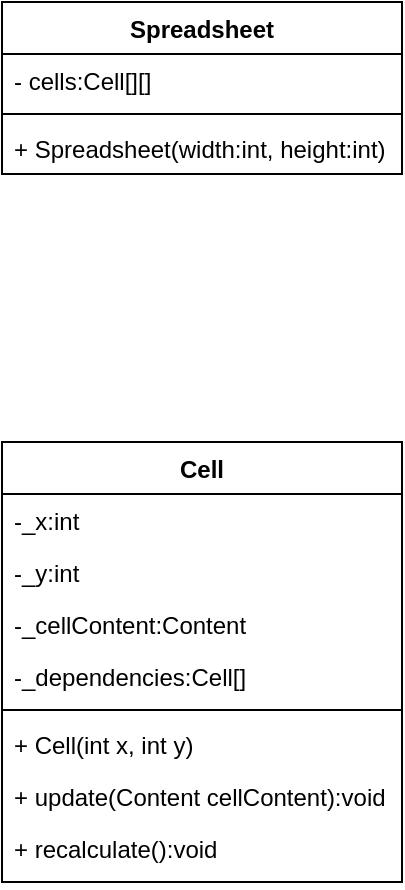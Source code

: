 <mxfile version="21.7.5" type="device">
  <diagram id="C5RBs43oDa-KdzZeNtuy" name="Page-1">
    <mxGraphModel dx="818" dy="531" grid="1" gridSize="10" guides="1" tooltips="1" connect="1" arrows="1" fold="1" page="1" pageScale="1" pageWidth="827" pageHeight="1169" math="0" shadow="0">
      <root>
        <mxCell id="WIyWlLk6GJQsqaUBKTNV-0" />
        <mxCell id="WIyWlLk6GJQsqaUBKTNV-1" parent="WIyWlLk6GJQsqaUBKTNV-0" />
        <mxCell id="YThNykIRFkRbRjkuA9QC-1" value="Cell" style="swimlane;fontStyle=1;align=center;verticalAlign=top;childLayout=stackLayout;horizontal=1;startSize=26;horizontalStack=0;resizeParent=1;resizeParentMax=0;resizeLast=0;collapsible=1;marginBottom=0;whiteSpace=wrap;html=1;" parent="WIyWlLk6GJQsqaUBKTNV-1" vertex="1">
          <mxGeometry x="240" y="260" width="200" height="220" as="geometry" />
        </mxCell>
        <mxCell id="YThNykIRFkRbRjkuA9QC-2" value="-_x:int" style="text;strokeColor=none;fillColor=none;align=left;verticalAlign=top;spacingLeft=4;spacingRight=4;overflow=hidden;rotatable=0;points=[[0,0.5],[1,0.5]];portConstraint=eastwest;whiteSpace=wrap;html=1;" parent="YThNykIRFkRbRjkuA9QC-1" vertex="1">
          <mxGeometry y="26" width="200" height="26" as="geometry" />
        </mxCell>
        <mxCell id="YThNykIRFkRbRjkuA9QC-5" value="-_y:int" style="text;strokeColor=none;fillColor=none;align=left;verticalAlign=top;spacingLeft=4;spacingRight=4;overflow=hidden;rotatable=0;points=[[0,0.5],[1,0.5]];portConstraint=eastwest;whiteSpace=wrap;html=1;" parent="YThNykIRFkRbRjkuA9QC-1" vertex="1">
          <mxGeometry y="52" width="200" height="26" as="geometry" />
        </mxCell>
        <mxCell id="YThNykIRFkRbRjkuA9QC-6" value="-_cellContent:Content" style="text;strokeColor=none;fillColor=none;align=left;verticalAlign=top;spacingLeft=4;spacingRight=4;overflow=hidden;rotatable=0;points=[[0,0.5],[1,0.5]];portConstraint=eastwest;whiteSpace=wrap;html=1;" parent="YThNykIRFkRbRjkuA9QC-1" vertex="1">
          <mxGeometry y="78" width="200" height="26" as="geometry" />
        </mxCell>
        <mxCell id="YThNykIRFkRbRjkuA9QC-7" value="-_dependencies:Cell[]" style="text;strokeColor=none;fillColor=none;align=left;verticalAlign=top;spacingLeft=4;spacingRight=4;overflow=hidden;rotatable=0;points=[[0,0.5],[1,0.5]];portConstraint=eastwest;whiteSpace=wrap;html=1;" parent="YThNykIRFkRbRjkuA9QC-1" vertex="1">
          <mxGeometry y="104" width="200" height="26" as="geometry" />
        </mxCell>
        <mxCell id="YThNykIRFkRbRjkuA9QC-3" value="" style="line;strokeWidth=1;fillColor=none;align=left;verticalAlign=middle;spacingTop=-1;spacingLeft=3;spacingRight=3;rotatable=0;labelPosition=right;points=[];portConstraint=eastwest;strokeColor=inherit;" parent="YThNykIRFkRbRjkuA9QC-1" vertex="1">
          <mxGeometry y="130" width="200" height="8" as="geometry" />
        </mxCell>
        <mxCell id="YThNykIRFkRbRjkuA9QC-4" value="+ Cell(int x, int y)" style="text;strokeColor=none;fillColor=none;align=left;verticalAlign=top;spacingLeft=4;spacingRight=4;overflow=hidden;rotatable=0;points=[[0,0.5],[1,0.5]];portConstraint=eastwest;whiteSpace=wrap;html=1;" parent="YThNykIRFkRbRjkuA9QC-1" vertex="1">
          <mxGeometry y="138" width="200" height="26" as="geometry" />
        </mxCell>
        <mxCell id="YThNykIRFkRbRjkuA9QC-8" value="+ update(Content cellContent):void" style="text;strokeColor=none;fillColor=none;align=left;verticalAlign=top;spacingLeft=4;spacingRight=4;overflow=hidden;rotatable=0;points=[[0,0.5],[1,0.5]];portConstraint=eastwest;whiteSpace=wrap;html=1;" parent="YThNykIRFkRbRjkuA9QC-1" vertex="1">
          <mxGeometry y="164" width="200" height="26" as="geometry" />
        </mxCell>
        <mxCell id="YThNykIRFkRbRjkuA9QC-9" value="+ recalculate():void" style="text;strokeColor=none;fillColor=none;align=left;verticalAlign=top;spacingLeft=4;spacingRight=4;overflow=hidden;rotatable=0;points=[[0,0.5],[1,0.5]];portConstraint=eastwest;whiteSpace=wrap;html=1;" parent="YThNykIRFkRbRjkuA9QC-1" vertex="1">
          <mxGeometry y="190" width="200" height="30" as="geometry" />
        </mxCell>
        <mxCell id="YThNykIRFkRbRjkuA9QC-13" value="Spreadsheet" style="swimlane;fontStyle=1;align=center;verticalAlign=top;childLayout=stackLayout;horizontal=1;startSize=26;horizontalStack=0;resizeParent=1;resizeParentMax=0;resizeLast=0;collapsible=1;marginBottom=0;whiteSpace=wrap;html=1;" parent="WIyWlLk6GJQsqaUBKTNV-1" vertex="1">
          <mxGeometry x="240" y="40" width="200" height="86" as="geometry">
            <mxRectangle x="240" y="40" width="110" height="30" as="alternateBounds" />
          </mxGeometry>
        </mxCell>
        <mxCell id="YThNykIRFkRbRjkuA9QC-14" value="- cells:Cell[][]" style="text;strokeColor=none;fillColor=none;align=left;verticalAlign=top;spacingLeft=4;spacingRight=4;overflow=hidden;rotatable=0;points=[[0,0.5],[1,0.5]];portConstraint=eastwest;whiteSpace=wrap;html=1;" parent="YThNykIRFkRbRjkuA9QC-13" vertex="1">
          <mxGeometry y="26" width="200" height="26" as="geometry" />
        </mxCell>
        <mxCell id="YThNykIRFkRbRjkuA9QC-15" value="" style="line;strokeWidth=1;fillColor=none;align=left;verticalAlign=middle;spacingTop=-1;spacingLeft=3;spacingRight=3;rotatable=0;labelPosition=right;points=[];portConstraint=eastwest;strokeColor=inherit;" parent="YThNykIRFkRbRjkuA9QC-13" vertex="1">
          <mxGeometry y="52" width="200" height="8" as="geometry" />
        </mxCell>
        <mxCell id="YThNykIRFkRbRjkuA9QC-16" value="+ Spreadsheet(width:int, height:int)" style="text;strokeColor=none;fillColor=none;align=left;verticalAlign=top;spacingLeft=4;spacingRight=4;overflow=hidden;rotatable=0;points=[[0,0.5],[1,0.5]];portConstraint=eastwest;whiteSpace=wrap;html=1;" parent="YThNykIRFkRbRjkuA9QC-13" vertex="1">
          <mxGeometry y="60" width="200" height="26" as="geometry" />
        </mxCell>
      </root>
    </mxGraphModel>
  </diagram>
</mxfile>
